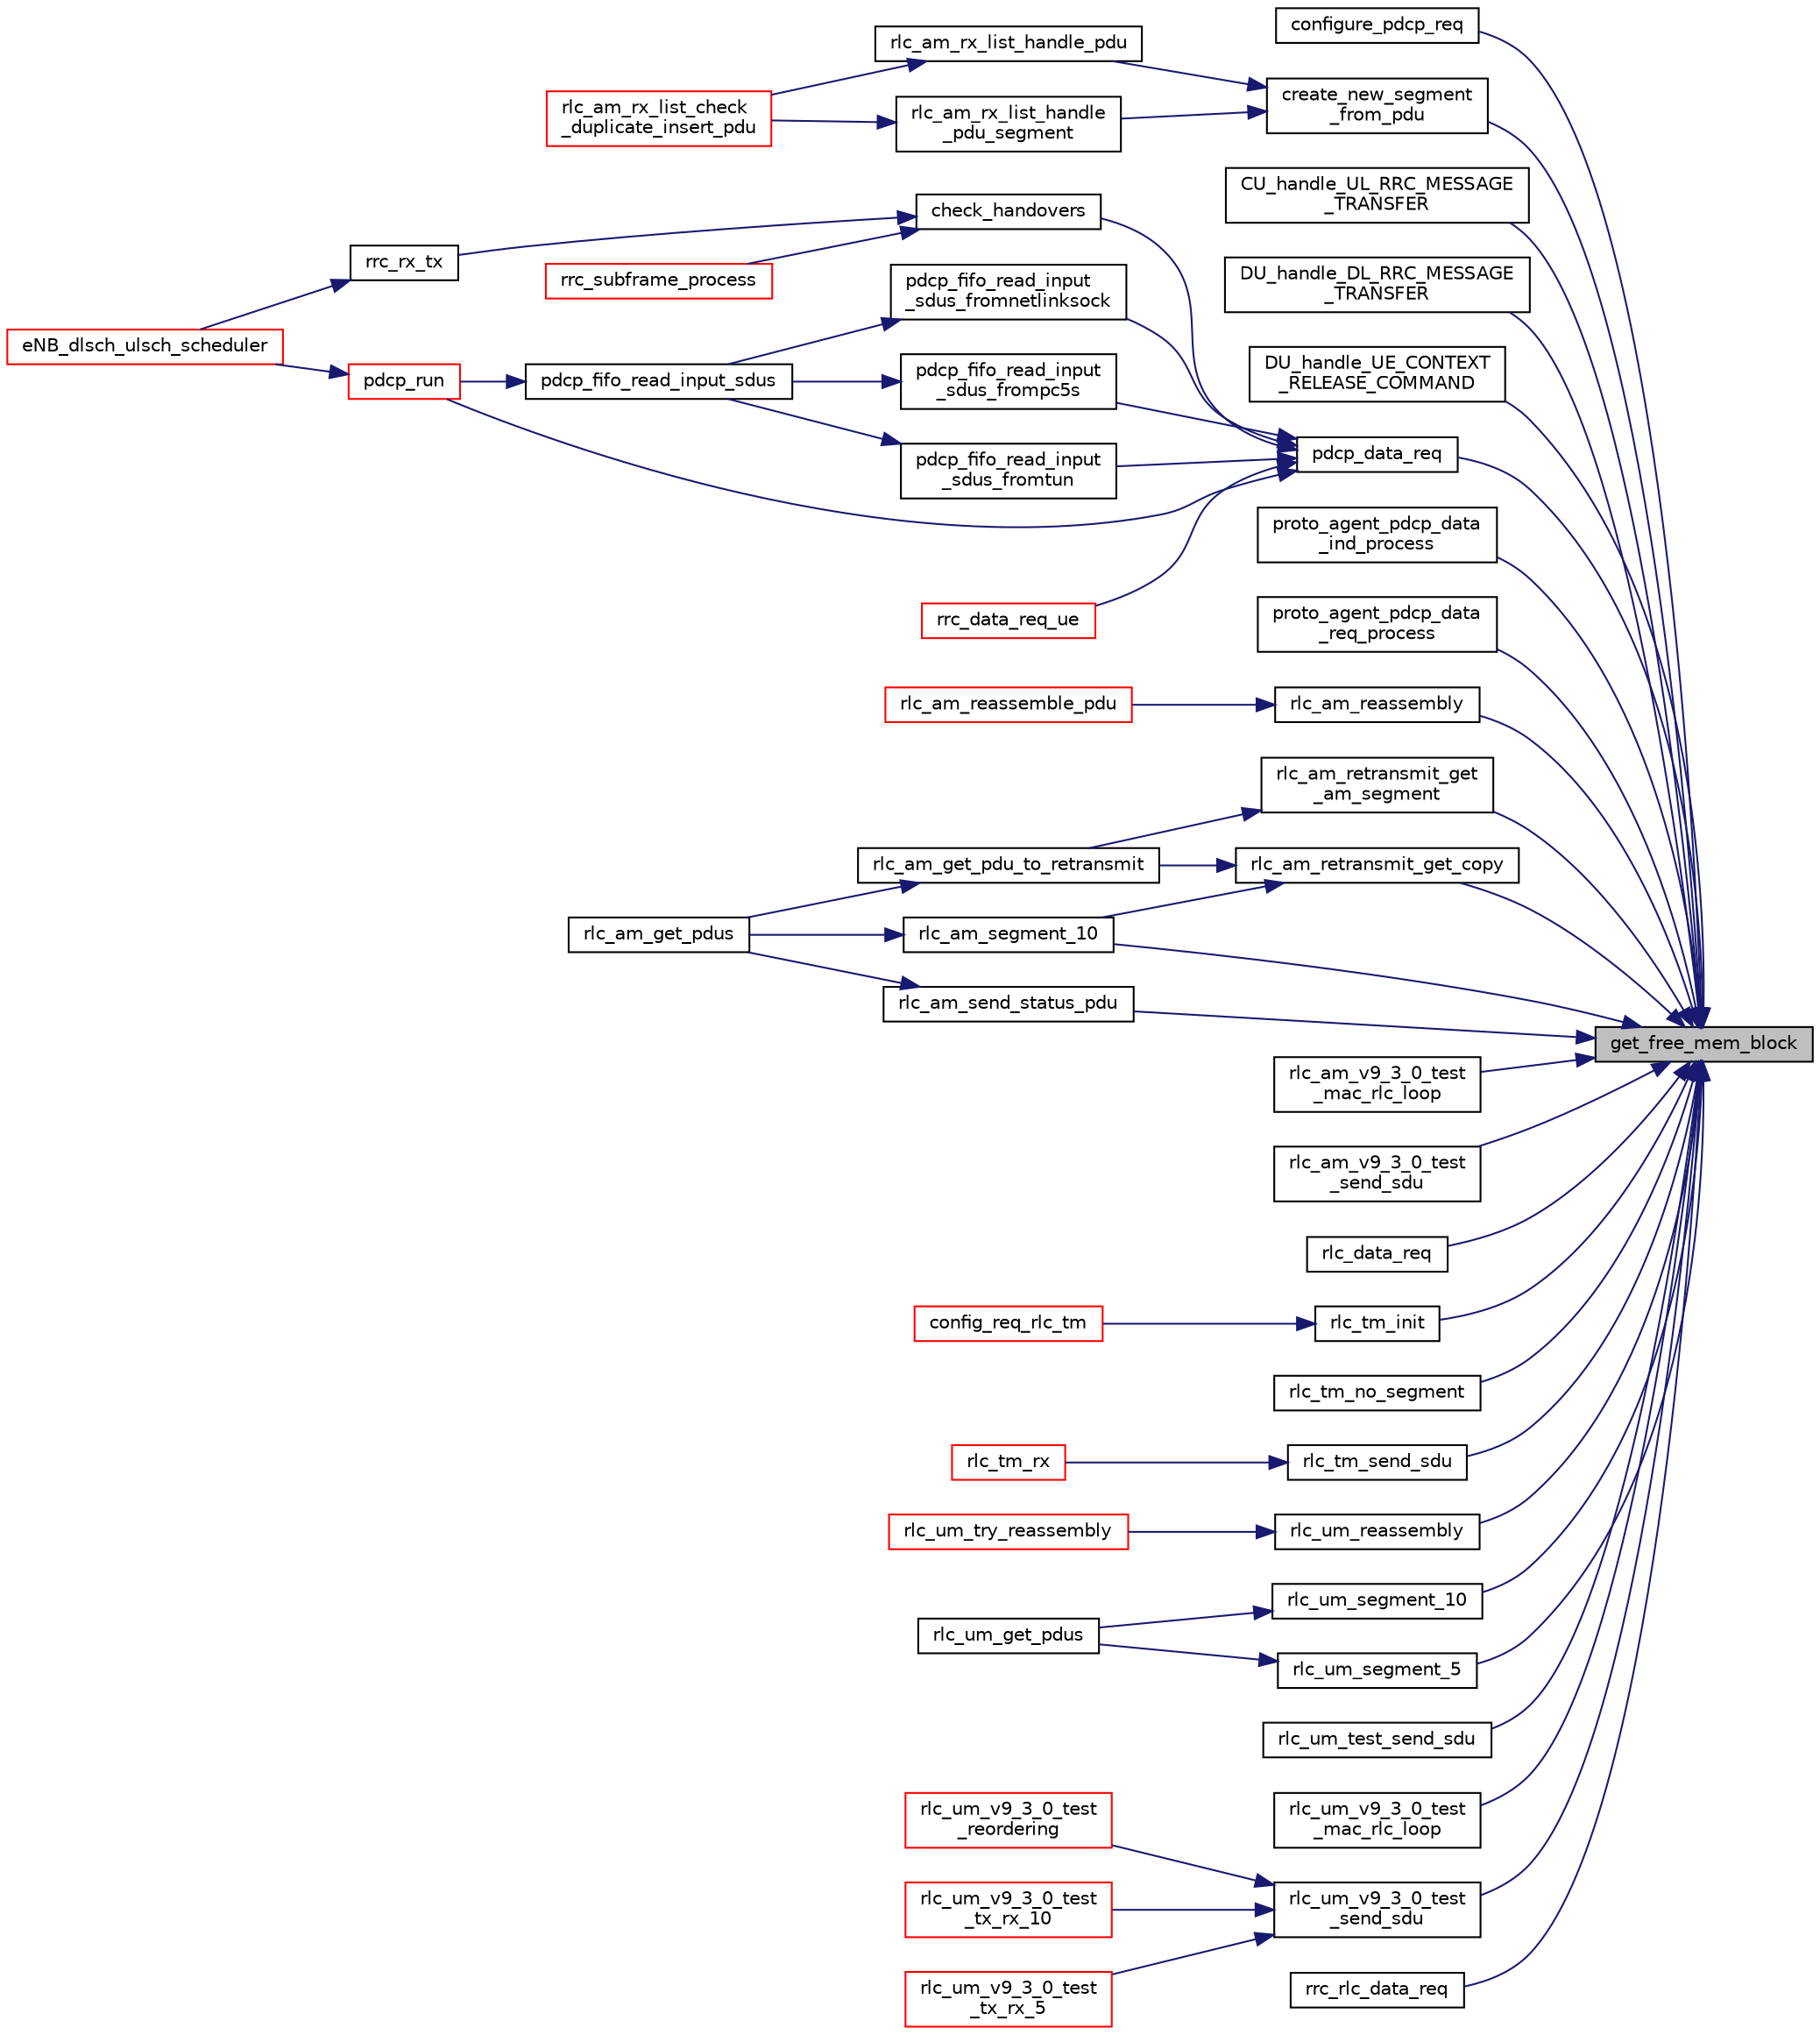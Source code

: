 digraph "get_free_mem_block"
{
 // LATEX_PDF_SIZE
  edge [fontname="Helvetica",fontsize="10",labelfontname="Helvetica",labelfontsize="10"];
  node [fontname="Helvetica",fontsize="10",shape=record];
  rankdir="RL";
  Node1 [label="get_free_mem_block",height=0.2,width=0.4,color="black", fillcolor="grey75", style="filled", fontcolor="black",tooltip=" "];
  Node1 -> Node2 [dir="back",color="midnightblue",fontsize="10",style="solid",fontname="Helvetica"];
  Node2 [label="configure_pdcp_req",height=0.2,width=0.4,color="black", fillcolor="white", style="filled",URL="$pdcp__control__primitive_8c.html#a03c1ab3c67c9e3a9cb5f0a54c03ea230",tooltip=" "];
  Node1 -> Node3 [dir="back",color="midnightblue",fontsize="10",style="solid",fontname="Helvetica"];
  Node3 [label="create_new_segment\l_from_pdu",height=0.2,width=0.4,color="black", fillcolor="white", style="filled",URL="$rlc__am__rx__list_8c.html#a35f86de17d64d420f9b641d036ed7d11",tooltip=" "];
  Node3 -> Node4 [dir="back",color="midnightblue",fontsize="10",style="solid",fontname="Helvetica"];
  Node4 [label="rlc_am_rx_list_handle_pdu",height=0.2,width=0.4,color="black", fillcolor="white", style="filled",URL="$rlc__am__rx__list_8c.html#acf6eacde4a1ad65e6183d3f7155f975c",tooltip=" "];
  Node4 -> Node5 [dir="back",color="midnightblue",fontsize="10",style="solid",fontname="Helvetica"];
  Node5 [label="rlc_am_rx_list_check\l_duplicate_insert_pdu",height=0.2,width=0.4,color="red", fillcolor="white", style="filled",URL="$group__em.html#ga1c3e265ac63b8b60292b60c29864563f",tooltip="Insert a PDU in the RX buffer after removing byte duplicate (implemented with a list)."];
  Node3 -> Node23 [dir="back",color="midnightblue",fontsize="10",style="solid",fontname="Helvetica"];
  Node23 [label="rlc_am_rx_list_handle\l_pdu_segment",height=0.2,width=0.4,color="black", fillcolor="white", style="filled",URL="$rlc__am__rx__list_8c.html#a136422beb5be2e3255e9b9786222d9a5",tooltip=" "];
  Node23 -> Node5 [dir="back",color="midnightblue",fontsize="10",style="solid",fontname="Helvetica"];
  Node1 -> Node24 [dir="back",color="midnightblue",fontsize="10",style="solid",fontname="Helvetica"];
  Node24 [label="CU_handle_UL_RRC_MESSAGE\l_TRANSFER",height=0.2,width=0.4,color="black", fillcolor="white", style="filled",URL="$f1ap__cu__rrc__message__transfer_8h.html#a847c5dd55799e5af97993e32de6fc07e",tooltip=" "];
  Node1 -> Node25 [dir="back",color="midnightblue",fontsize="10",style="solid",fontname="Helvetica"];
  Node25 [label="DU_handle_DL_RRC_MESSAGE\l_TRANSFER",height=0.2,width=0.4,color="black", fillcolor="white", style="filled",URL="$f1ap__du__rrc__message__transfer_8h.html#a7d9d236d7bd8cf93aae79bf45006cfee",tooltip=" "];
  Node1 -> Node26 [dir="back",color="midnightblue",fontsize="10",style="solid",fontname="Helvetica"];
  Node26 [label="DU_handle_UE_CONTEXT\l_RELEASE_COMMAND",height=0.2,width=0.4,color="black", fillcolor="white", style="filled",URL="$f1ap__du__ue__context__management_8h.html#ab84c4078987a6de0b9f32a831f58c38a",tooltip=" "];
  Node1 -> Node27 [dir="back",color="midnightblue",fontsize="10",style="solid",fontname="Helvetica"];
  Node27 [label="pdcp_data_req",height=0.2,width=0.4,color="black", fillcolor="white", style="filled",URL="$group____pdcp.html#gad6d90c31375a53aa20d12f06bc620b85",tooltip=" "];
  Node27 -> Node28 [dir="back",color="midnightblue",fontsize="10",style="solid",fontname="Helvetica"];
  Node28 [label="check_handovers",height=0.2,width=0.4,color="black", fillcolor="white", style="filled",URL="$group____rrc.html#gafd1d50adb71773eb6a14bcb3ab50f9cb",tooltip=" "];
  Node28 -> Node29 [dir="back",color="midnightblue",fontsize="10",style="solid",fontname="Helvetica"];
  Node29 [label="rrc_rx_tx",height=0.2,width=0.4,color="black", fillcolor="white", style="filled",URL="$LITE_2rrc__common_8c.html#a955366d1b4e84e5a73d64fb8ddf0f7d9",tooltip=" "];
  Node29 -> Node30 [dir="back",color="midnightblue",fontsize="10",style="solid",fontname="Helvetica"];
  Node30 [label="eNB_dlsch_ulsch_scheduler",height=0.2,width=0.4,color="red", fillcolor="white", style="filled",URL="$group____mac.html#ga2a3ebd99050898af5b0f5ff9c9785897",tooltip=" "];
  Node28 -> Node31 [dir="back",color="midnightblue",fontsize="10",style="solid",fontname="Helvetica"];
  Node31 [label="rrc_subframe_process",height=0.2,width=0.4,color="red", fillcolor="white", style="filled",URL="$rrc__eNB_8c.html#a1ef2bc7ae8bc4290b54a4703a611e01b",tooltip=" "];
  Node27 -> Node34 [dir="back",color="midnightblue",fontsize="10",style="solid",fontname="Helvetica"];
  Node34 [label="pdcp_fifo_read_input\l_sdus_fromnetlinksock",height=0.2,width=0.4,color="black", fillcolor="white", style="filled",URL="$pdcp__fifo_8c.html#aa0db16d2f05195706a3466500b850656",tooltip=" "];
  Node34 -> Node35 [dir="back",color="midnightblue",fontsize="10",style="solid",fontname="Helvetica"];
  Node35 [label="pdcp_fifo_read_input_sdus",height=0.2,width=0.4,color="black", fillcolor="white", style="filled",URL="$group____pdcp.html#gadf140ab34fd99a55b8b383fad506d841",tooltip=" "];
  Node35 -> Node36 [dir="back",color="midnightblue",fontsize="10",style="solid",fontname="Helvetica"];
  Node36 [label="pdcp_run",height=0.2,width=0.4,color="red", fillcolor="white", style="filled",URL="$group____pdcp.html#gaaf877f8fcf559b90eadcbcc2460ba0ef",tooltip="Runs PDCP entity to let it handle incoming/outgoing SDUs."];
  Node36 -> Node30 [dir="back",color="midnightblue",fontsize="10",style="solid",fontname="Helvetica"];
  Node27 -> Node61 [dir="back",color="midnightblue",fontsize="10",style="solid",fontname="Helvetica"];
  Node61 [label="pdcp_fifo_read_input\l_sdus_frompc5s",height=0.2,width=0.4,color="black", fillcolor="white", style="filled",URL="$pdcp__fifo_8c.html#ae6e845526dd2e22802d6b7372116ccd9",tooltip=" "];
  Node61 -> Node35 [dir="back",color="midnightblue",fontsize="10",style="solid",fontname="Helvetica"];
  Node27 -> Node62 [dir="back",color="midnightblue",fontsize="10",style="solid",fontname="Helvetica"];
  Node62 [label="pdcp_fifo_read_input\l_sdus_fromtun",height=0.2,width=0.4,color="black", fillcolor="white", style="filled",URL="$pdcp__fifo_8c.html#a2aa0e422b9283508cc5ace1f68ff2390",tooltip=" "];
  Node62 -> Node35 [dir="back",color="midnightblue",fontsize="10",style="solid",fontname="Helvetica"];
  Node27 -> Node36 [dir="back",color="midnightblue",fontsize="10",style="solid",fontname="Helvetica"];
  Node27 -> Node63 [dir="back",color="midnightblue",fontsize="10",style="solid",fontname="Helvetica"];
  Node63 [label="rrc_data_req_ue",height=0.2,width=0.4,color="red", fillcolor="white", style="filled",URL="$group____rrc.html#ga2b012b0c448dc6b3daed770bdab1b9f3",tooltip=" "];
  Node1 -> Node47 [dir="back",color="midnightblue",fontsize="10",style="solid",fontname="Helvetica"];
  Node47 [label="proto_agent_pdcp_data\l_ind_process",height=0.2,width=0.4,color="black", fillcolor="white", style="filled",URL="$proto__agent__common_8h.html#a69df5907252f68f5ffec0f7002cbb334",tooltip=" "];
  Node1 -> Node66 [dir="back",color="midnightblue",fontsize="10",style="solid",fontname="Helvetica"];
  Node66 [label="proto_agent_pdcp_data\l_req_process",height=0.2,width=0.4,color="black", fillcolor="white", style="filled",URL="$proto__agent__common_8h.html#a6ba8bf7d848e3b7c78b8b66f24584483",tooltip=" "];
  Node1 -> Node67 [dir="back",color="midnightblue",fontsize="10",style="solid",fontname="Helvetica"];
  Node67 [label="rlc_am_reassembly",height=0.2,width=0.4,color="black", fillcolor="white", style="filled",URL="$group__em.html#gaf04bd432756a4543a9521aa73817fa8a",tooltip=" "];
  Node67 -> Node68 [dir="back",color="midnightblue",fontsize="10",style="solid",fontname="Helvetica"];
  Node68 [label="rlc_am_reassemble_pdu",height=0.2,width=0.4,color="red", fillcolor="white", style="filled",URL="$group__em.html#ga5a4de66959c1e484a9ccd34d8fdb891f",tooltip=" "];
  Node1 -> Node70 [dir="back",color="midnightblue",fontsize="10",style="solid",fontname="Helvetica"];
  Node70 [label="rlc_am_retransmit_get\l_am_segment",height=0.2,width=0.4,color="black", fillcolor="white", style="filled",URL="$rlc__am__retransmit_8c.html#a0758b07606bbb758e1cbe67d02c99c3a",tooltip=" "];
  Node70 -> Node71 [dir="back",color="midnightblue",fontsize="10",style="solid",fontname="Helvetica"];
  Node71 [label="rlc_am_get_pdu_to_retransmit",height=0.2,width=0.4,color="black", fillcolor="white", style="filled",URL="$group__em.html#ga4d2f06e2b8545f03ff670c237e16c05c",tooltip="Find a PDU or PDU segment to retransmit."];
  Node71 -> Node72 [dir="back",color="midnightblue",fontsize="10",style="solid",fontname="Helvetica"];
  Node72 [label="rlc_am_get_pdus",height=0.2,width=0.4,color="black", fillcolor="white", style="filled",URL="$group__em.html#ga86ab9160ac9a96fa6704c2ce83cfb343",tooltip=" "];
  Node1 -> Node73 [dir="back",color="midnightblue",fontsize="10",style="solid",fontname="Helvetica"];
  Node73 [label="rlc_am_retransmit_get_copy",height=0.2,width=0.4,color="black", fillcolor="white", style="filled",URL="$group__em.html#gafe9a50aea696b350ef98af05c96b195f",tooltip="The RLC AM PDU which have the sequence number snP is marked ACKed."];
  Node73 -> Node71 [dir="back",color="midnightblue",fontsize="10",style="solid",fontname="Helvetica"];
  Node73 -> Node74 [dir="back",color="midnightblue",fontsize="10",style="solid",fontname="Helvetica"];
  Node74 [label="rlc_am_segment_10",height=0.2,width=0.4,color="black", fillcolor="white", style="filled",URL="$group__em.html#ga65615705e03e2dee6c29f981de730b4a",tooltip="Segment a PDU with 10 bits sequence number, based on segmentation information given by MAC (size to t..."];
  Node74 -> Node72 [dir="back",color="midnightblue",fontsize="10",style="solid",fontname="Helvetica"];
  Node1 -> Node74 [dir="back",color="midnightblue",fontsize="10",style="solid",fontname="Helvetica"];
  Node1 -> Node75 [dir="back",color="midnightblue",fontsize="10",style="solid",fontname="Helvetica"];
  Node75 [label="rlc_am_send_status_pdu",height=0.2,width=0.4,color="black", fillcolor="white", style="filled",URL="$group__em.html#ga652b8e39ece3b8a9e7d014df23e1b4b9",tooltip="Send a status PDU based on the receiver buffer content."];
  Node75 -> Node72 [dir="back",color="midnightblue",fontsize="10",style="solid",fontname="Helvetica"];
  Node1 -> Node76 [dir="back",color="midnightblue",fontsize="10",style="solid",fontname="Helvetica"];
  Node76 [label="rlc_am_v9_3_0_test\l_mac_rlc_loop",height=0.2,width=0.4,color="black", fillcolor="white", style="filled",URL="$rlc__am__test_8h.html#aeebc76bfb986e1bbd6eae99b26e15ac9",tooltip=" "];
  Node1 -> Node77 [dir="back",color="midnightblue",fontsize="10",style="solid",fontname="Helvetica"];
  Node77 [label="rlc_am_v9_3_0_test\l_send_sdu",height=0.2,width=0.4,color="black", fillcolor="white", style="filled",URL="$rlc__am__test_8h.html#aca8b77fbd59a29318d490188f299b1b3",tooltip=" "];
  Node1 -> Node78 [dir="back",color="midnightblue",fontsize="10",style="solid",fontname="Helvetica"];
  Node78 [label="rlc_data_req",height=0.2,width=0.4,color="black", fillcolor="white", style="filled",URL="$group__em.html#gaa115188b3d5ddaf1cc58461532fa7123",tooltip=" "];
  Node1 -> Node79 [dir="back",color="midnightblue",fontsize="10",style="solid",fontname="Helvetica"];
  Node79 [label="rlc_tm_init",height=0.2,width=0.4,color="black", fillcolor="white", style="filled",URL="$group__em.html#ga352e09f8ba5d06b185f329ead794f547",tooltip="Initialize a RLC TM protocol instance, initialize all variables, lists, allocate buffers for making t..."];
  Node79 -> Node80 [dir="back",color="midnightblue",fontsize="10",style="solid",fontname="Helvetica"];
  Node80 [label="config_req_rlc_tm",height=0.2,width=0.4,color="red", fillcolor="white", style="filled",URL="$group__em.html#gad3eefb3e30ad80e455bae2057ac222a2",tooltip=" "];
  Node1 -> Node90 [dir="back",color="midnightblue",fontsize="10",style="solid",fontname="Helvetica"];
  Node90 [label="rlc_tm_no_segment",height=0.2,width=0.4,color="black", fillcolor="white", style="filled",URL="$group__em.html#ga279fc9ac0c4de2605e740bdd5a098187",tooltip="Schedule a SDU to be transmited by lower layers."];
  Node1 -> Node91 [dir="back",color="midnightblue",fontsize="10",style="solid",fontname="Helvetica"];
  Node91 [label="rlc_tm_send_sdu",height=0.2,width=0.4,color="black", fillcolor="white", style="filled",URL="$group__em.html#ga3309275e9d93084755bea384bd431aa4",tooltip="Send SDU if any reassemblied to upper layer."];
  Node91 -> Node92 [dir="back",color="midnightblue",fontsize="10",style="solid",fontname="Helvetica"];
  Node92 [label="rlc_tm_rx",height=0.2,width=0.4,color="red", fillcolor="white", style="filled",URL="$group__em.html#gaf13c04f2ce26805cbfda3137cee4d93a",tooltip="Process the received PDUs from lower layer."];
  Node1 -> Node94 [dir="back",color="midnightblue",fontsize="10",style="solid",fontname="Helvetica"];
  Node94 [label="rlc_um_reassembly",height=0.2,width=0.4,color="black", fillcolor="white", style="filled",URL="$group__em.html#gaa3cddd6366192d86bec3da4fc3afe798",tooltip=" "];
  Node94 -> Node95 [dir="back",color="midnightblue",fontsize="10",style="solid",fontname="Helvetica"];
  Node95 [label="rlc_um_try_reassembly",height=0.2,width=0.4,color="red", fillcolor="white", style="filled",URL="$group__em.html#ga289c82bdcdd9667d09dc40ca11bc4f60",tooltip="Try reassembly PDUs from DAR buffer, starting at sequence number snP."];
  Node1 -> Node101 [dir="back",color="midnightblue",fontsize="10",style="solid",fontname="Helvetica"];
  Node101 [label="rlc_um_segment_10",height=0.2,width=0.4,color="black", fillcolor="white", style="filled",URL="$group__em.html#ga48bb6169b04fb231f68f6b7e641a82d3",tooltip="Segmentation procedure with 10 bits sequence number, segment the first SDU in buffer and create a PDU..."];
  Node101 -> Node102 [dir="back",color="midnightblue",fontsize="10",style="solid",fontname="Helvetica"];
  Node102 [label="rlc_um_get_pdus",height=0.2,width=0.4,color="black", fillcolor="white", style="filled",URL="$group__em.html#gadf85387ab191e8a94cfc6f7d204da6ed",tooltip=" "];
  Node1 -> Node103 [dir="back",color="midnightblue",fontsize="10",style="solid",fontname="Helvetica"];
  Node103 [label="rlc_um_segment_5",height=0.2,width=0.4,color="black", fillcolor="white", style="filled",URL="$group__em.html#ga8366e49d5236537ecaa08dde116b1522",tooltip="Segmentation procedure with 5 bits sequence number, segment the first SDU in buffer and create a PDU ..."];
  Node103 -> Node102 [dir="back",color="midnightblue",fontsize="10",style="solid",fontname="Helvetica"];
  Node1 -> Node104 [dir="back",color="midnightblue",fontsize="10",style="solid",fontname="Helvetica"];
  Node104 [label="rlc_um_test_send_sdu",height=0.2,width=0.4,color="black", fillcolor="white", style="filled",URL="$rlc__um__very__simple__test_8h.html#af401d16a6c5b6755fe4aae2cd1e38c0a",tooltip=" "];
  Node1 -> Node105 [dir="back",color="midnightblue",fontsize="10",style="solid",fontname="Helvetica"];
  Node105 [label="rlc_um_v9_3_0_test\l_mac_rlc_loop",height=0.2,width=0.4,color="black", fillcolor="white", style="filled",URL="$rlc__um__test_8h.html#ab97e020f0ba37191f2f6a61c71bf2eb3",tooltip=" "];
  Node1 -> Node106 [dir="back",color="midnightblue",fontsize="10",style="solid",fontname="Helvetica"];
  Node106 [label="rlc_um_v9_3_0_test\l_send_sdu",height=0.2,width=0.4,color="black", fillcolor="white", style="filled",URL="$rlc__um__test_8h.html#a541c6597fca1d6e4c4b7877808d389aa",tooltip=" "];
  Node106 -> Node107 [dir="back",color="midnightblue",fontsize="10",style="solid",fontname="Helvetica"];
  Node107 [label="rlc_um_v9_3_0_test\l_reordering",height=0.2,width=0.4,color="red", fillcolor="white", style="filled",URL="$rlc__um__test_8c.html#afd85a5db67d4517316659b5c9c5f70a6",tooltip=" "];
  Node106 -> Node109 [dir="back",color="midnightblue",fontsize="10",style="solid",fontname="Helvetica"];
  Node109 [label="rlc_um_v9_3_0_test\l_tx_rx_10",height=0.2,width=0.4,color="red", fillcolor="white", style="filled",URL="$rlc__um__test_8h.html#a01aa36bf4ef5ed4eb2c7fdae1dc3a683",tooltip=" "];
  Node106 -> Node110 [dir="back",color="midnightblue",fontsize="10",style="solid",fontname="Helvetica"];
  Node110 [label="rlc_um_v9_3_0_test\l_tx_rx_5",height=0.2,width=0.4,color="red", fillcolor="white", style="filled",URL="$rlc__um__test_8h.html#a96169136340941ad15592dfea10ee34f",tooltip=" "];
  Node1 -> Node111 [dir="back",color="midnightblue",fontsize="10",style="solid",fontname="Helvetica"];
  Node111 [label="rrc_rlc_data_req",height=0.2,width=0.4,color="black", fillcolor="white", style="filled",URL="$group__em.html#ga1117edda95ead39b8540106508378016",tooltip="Function for RRC to send a SDU through a Signalling Radio Bearer."];
}
